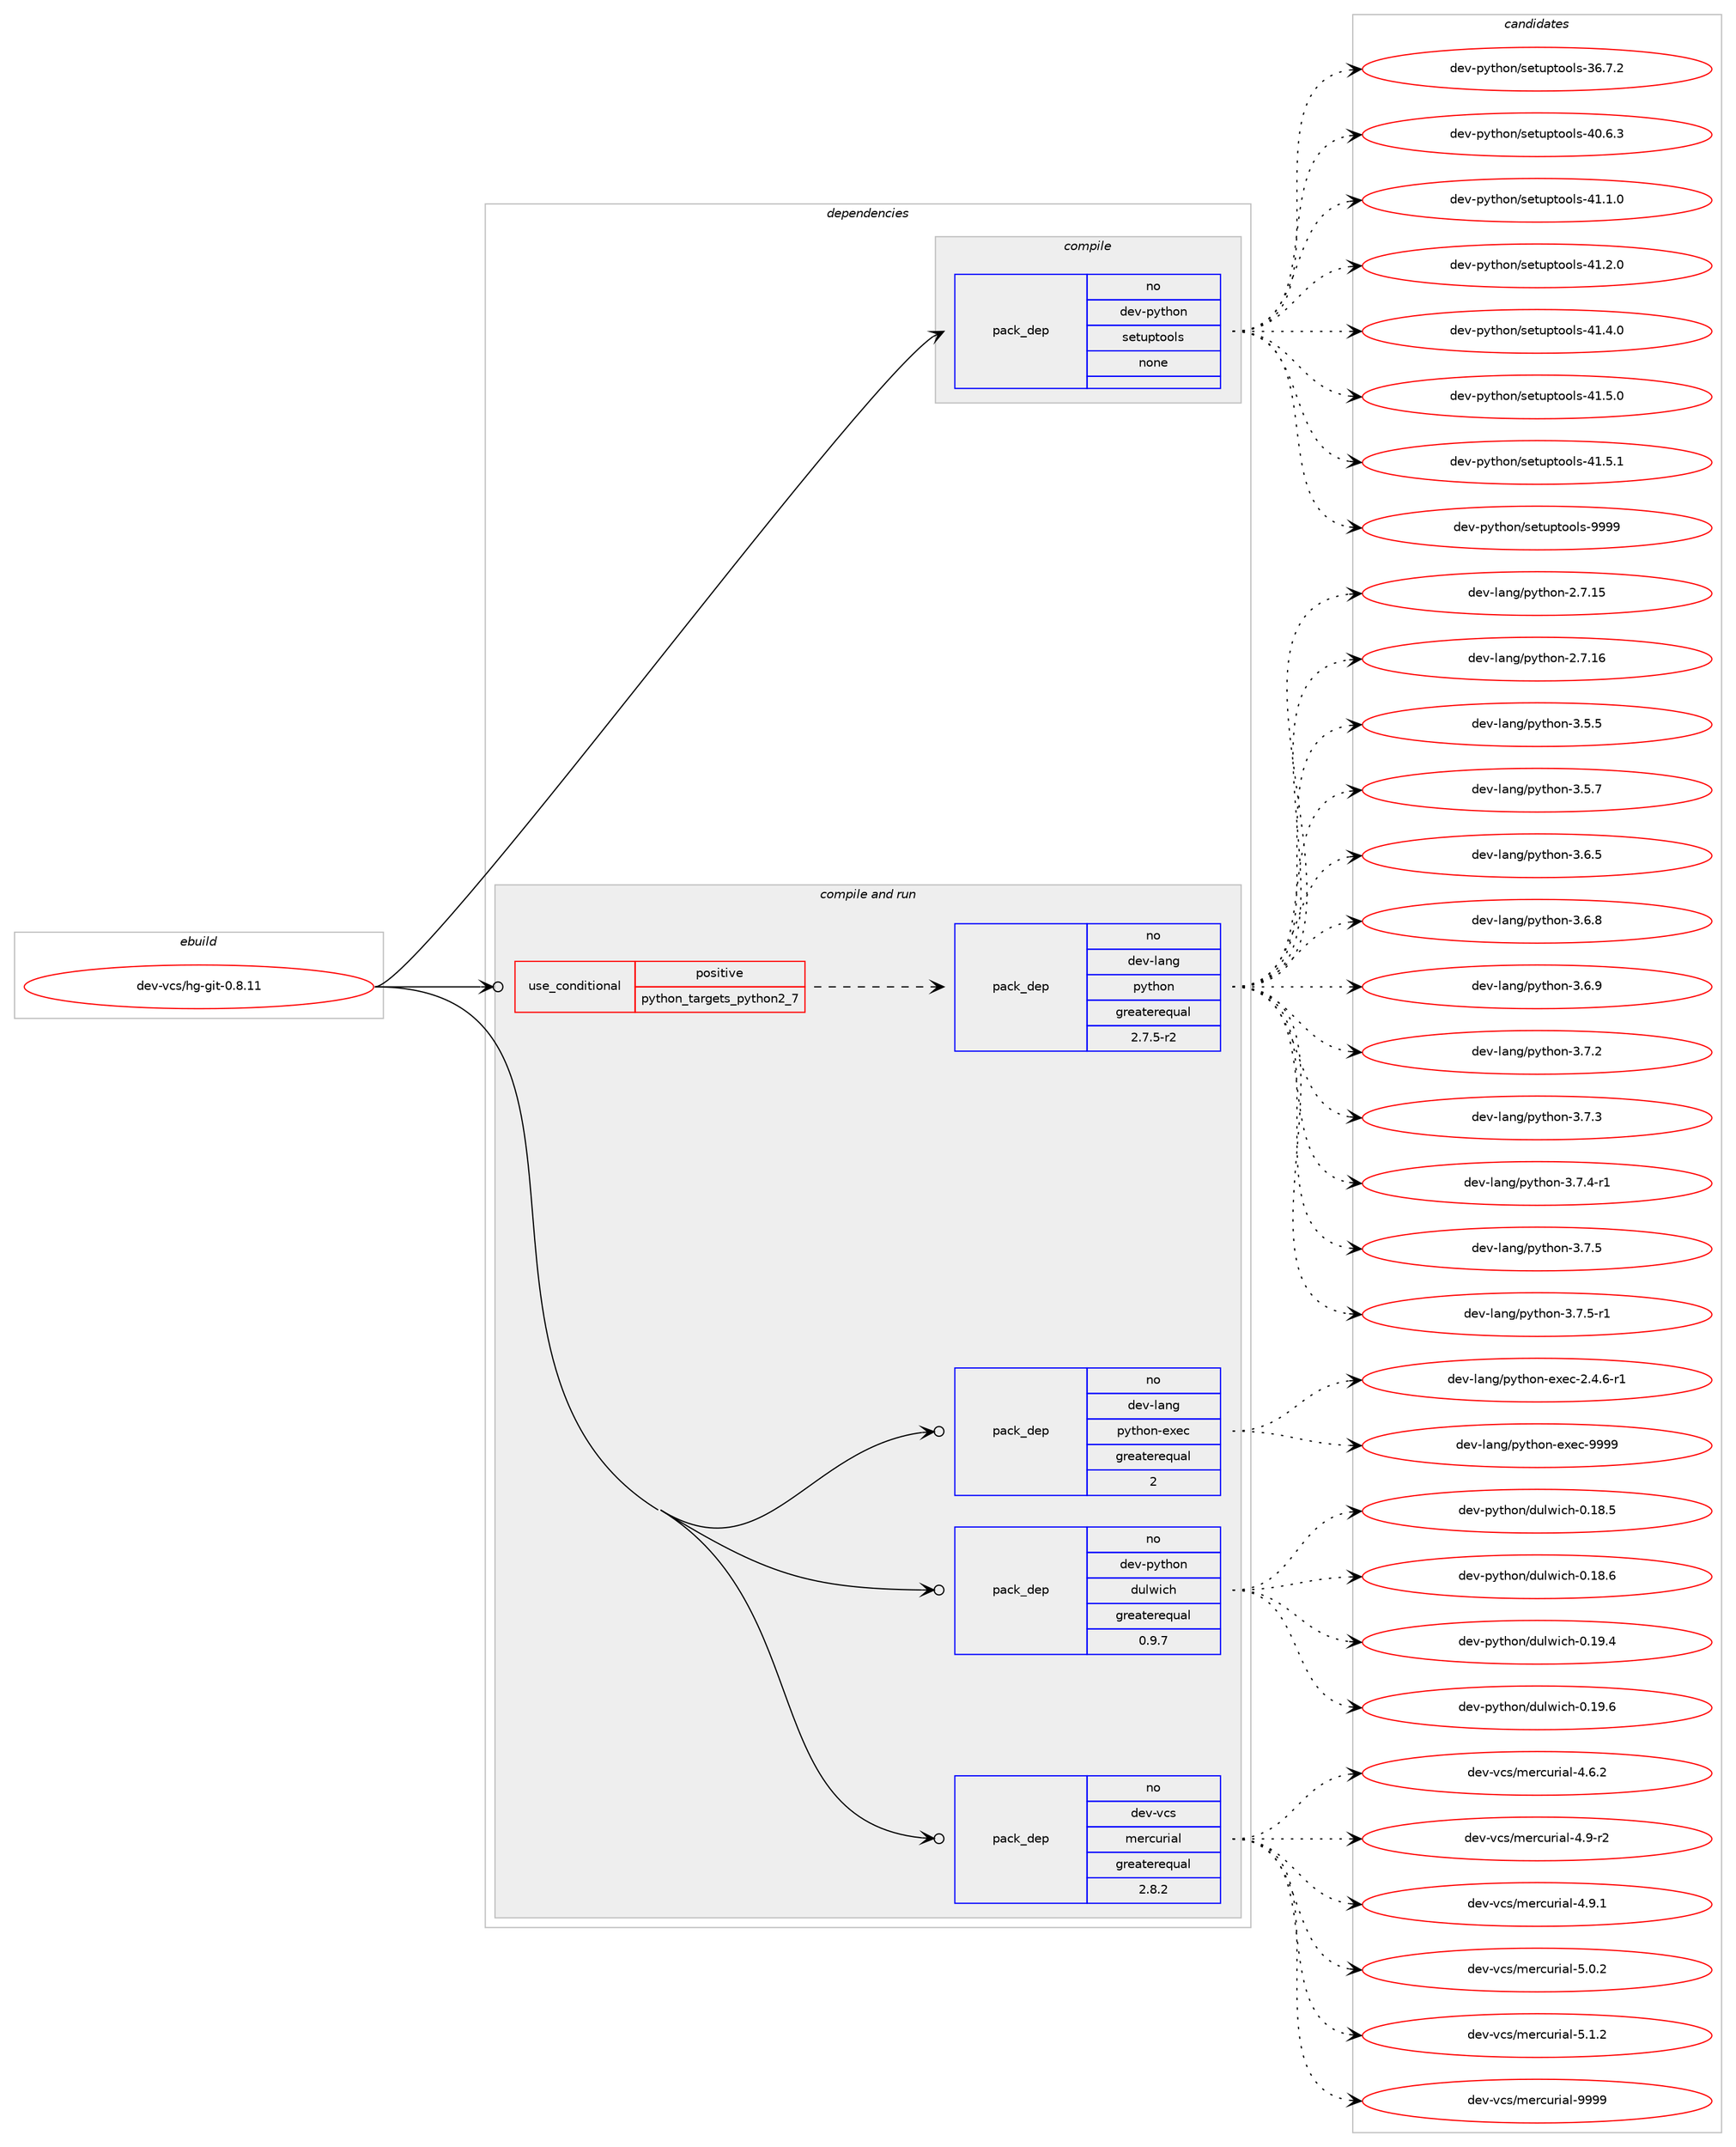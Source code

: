 digraph prolog {

# *************
# Graph options
# *************

newrank=true;
concentrate=true;
compound=true;
graph [rankdir=LR,fontname=Helvetica,fontsize=10,ranksep=1.5];#, ranksep=2.5, nodesep=0.2];
edge  [arrowhead=vee];
node  [fontname=Helvetica,fontsize=10];

# **********
# The ebuild
# **********

subgraph cluster_leftcol {
color=gray;
rank=same;
label=<<i>ebuild</i>>;
id [label="dev-vcs/hg-git-0.8.11", color=red, width=4, href="../dev-vcs/hg-git-0.8.11.svg"];
}

# ****************
# The dependencies
# ****************

subgraph cluster_midcol {
color=gray;
label=<<i>dependencies</i>>;
subgraph cluster_compile {
fillcolor="#eeeeee";
style=filled;
label=<<i>compile</i>>;
subgraph pack538700 {
dependency734845 [label=<<TABLE BORDER="0" CELLBORDER="1" CELLSPACING="0" CELLPADDING="4" WIDTH="220"><TR><TD ROWSPAN="6" CELLPADDING="30">pack_dep</TD></TR><TR><TD WIDTH="110">no</TD></TR><TR><TD>dev-python</TD></TR><TR><TD>setuptools</TD></TR><TR><TD>none</TD></TR><TR><TD></TD></TR></TABLE>>, shape=none, color=blue];
}
id:e -> dependency734845:w [weight=20,style="solid",arrowhead="vee"];
}
subgraph cluster_compileandrun {
fillcolor="#eeeeee";
style=filled;
label=<<i>compile and run</i>>;
subgraph cond183915 {
dependency734846 [label=<<TABLE BORDER="0" CELLBORDER="1" CELLSPACING="0" CELLPADDING="4"><TR><TD ROWSPAN="3" CELLPADDING="10">use_conditional</TD></TR><TR><TD>positive</TD></TR><TR><TD>python_targets_python2_7</TD></TR></TABLE>>, shape=none, color=red];
subgraph pack538701 {
dependency734847 [label=<<TABLE BORDER="0" CELLBORDER="1" CELLSPACING="0" CELLPADDING="4" WIDTH="220"><TR><TD ROWSPAN="6" CELLPADDING="30">pack_dep</TD></TR><TR><TD WIDTH="110">no</TD></TR><TR><TD>dev-lang</TD></TR><TR><TD>python</TD></TR><TR><TD>greaterequal</TD></TR><TR><TD>2.7.5-r2</TD></TR></TABLE>>, shape=none, color=blue];
}
dependency734846:e -> dependency734847:w [weight=20,style="dashed",arrowhead="vee"];
}
id:e -> dependency734846:w [weight=20,style="solid",arrowhead="odotvee"];
subgraph pack538702 {
dependency734848 [label=<<TABLE BORDER="0" CELLBORDER="1" CELLSPACING="0" CELLPADDING="4" WIDTH="220"><TR><TD ROWSPAN="6" CELLPADDING="30">pack_dep</TD></TR><TR><TD WIDTH="110">no</TD></TR><TR><TD>dev-lang</TD></TR><TR><TD>python-exec</TD></TR><TR><TD>greaterequal</TD></TR><TR><TD>2</TD></TR></TABLE>>, shape=none, color=blue];
}
id:e -> dependency734848:w [weight=20,style="solid",arrowhead="odotvee"];
subgraph pack538703 {
dependency734849 [label=<<TABLE BORDER="0" CELLBORDER="1" CELLSPACING="0" CELLPADDING="4" WIDTH="220"><TR><TD ROWSPAN="6" CELLPADDING="30">pack_dep</TD></TR><TR><TD WIDTH="110">no</TD></TR><TR><TD>dev-python</TD></TR><TR><TD>dulwich</TD></TR><TR><TD>greaterequal</TD></TR><TR><TD>0.9.7</TD></TR></TABLE>>, shape=none, color=blue];
}
id:e -> dependency734849:w [weight=20,style="solid",arrowhead="odotvee"];
subgraph pack538704 {
dependency734850 [label=<<TABLE BORDER="0" CELLBORDER="1" CELLSPACING="0" CELLPADDING="4" WIDTH="220"><TR><TD ROWSPAN="6" CELLPADDING="30">pack_dep</TD></TR><TR><TD WIDTH="110">no</TD></TR><TR><TD>dev-vcs</TD></TR><TR><TD>mercurial</TD></TR><TR><TD>greaterequal</TD></TR><TR><TD>2.8.2</TD></TR></TABLE>>, shape=none, color=blue];
}
id:e -> dependency734850:w [weight=20,style="solid",arrowhead="odotvee"];
}
subgraph cluster_run {
fillcolor="#eeeeee";
style=filled;
label=<<i>run</i>>;
}
}

# **************
# The candidates
# **************

subgraph cluster_choices {
rank=same;
color=gray;
label=<<i>candidates</i>>;

subgraph choice538700 {
color=black;
nodesep=1;
choice100101118451121211161041111104711510111611711211611111110811545515446554650 [label="dev-python/setuptools-36.7.2", color=red, width=4,href="../dev-python/setuptools-36.7.2.svg"];
choice100101118451121211161041111104711510111611711211611111110811545524846544651 [label="dev-python/setuptools-40.6.3", color=red, width=4,href="../dev-python/setuptools-40.6.3.svg"];
choice100101118451121211161041111104711510111611711211611111110811545524946494648 [label="dev-python/setuptools-41.1.0", color=red, width=4,href="../dev-python/setuptools-41.1.0.svg"];
choice100101118451121211161041111104711510111611711211611111110811545524946504648 [label="dev-python/setuptools-41.2.0", color=red, width=4,href="../dev-python/setuptools-41.2.0.svg"];
choice100101118451121211161041111104711510111611711211611111110811545524946524648 [label="dev-python/setuptools-41.4.0", color=red, width=4,href="../dev-python/setuptools-41.4.0.svg"];
choice100101118451121211161041111104711510111611711211611111110811545524946534648 [label="dev-python/setuptools-41.5.0", color=red, width=4,href="../dev-python/setuptools-41.5.0.svg"];
choice100101118451121211161041111104711510111611711211611111110811545524946534649 [label="dev-python/setuptools-41.5.1", color=red, width=4,href="../dev-python/setuptools-41.5.1.svg"];
choice10010111845112121116104111110471151011161171121161111111081154557575757 [label="dev-python/setuptools-9999", color=red, width=4,href="../dev-python/setuptools-9999.svg"];
dependency734845:e -> choice100101118451121211161041111104711510111611711211611111110811545515446554650:w [style=dotted,weight="100"];
dependency734845:e -> choice100101118451121211161041111104711510111611711211611111110811545524846544651:w [style=dotted,weight="100"];
dependency734845:e -> choice100101118451121211161041111104711510111611711211611111110811545524946494648:w [style=dotted,weight="100"];
dependency734845:e -> choice100101118451121211161041111104711510111611711211611111110811545524946504648:w [style=dotted,weight="100"];
dependency734845:e -> choice100101118451121211161041111104711510111611711211611111110811545524946524648:w [style=dotted,weight="100"];
dependency734845:e -> choice100101118451121211161041111104711510111611711211611111110811545524946534648:w [style=dotted,weight="100"];
dependency734845:e -> choice100101118451121211161041111104711510111611711211611111110811545524946534649:w [style=dotted,weight="100"];
dependency734845:e -> choice10010111845112121116104111110471151011161171121161111111081154557575757:w [style=dotted,weight="100"];
}
subgraph choice538701 {
color=black;
nodesep=1;
choice10010111845108971101034711212111610411111045504655464953 [label="dev-lang/python-2.7.15", color=red, width=4,href="../dev-lang/python-2.7.15.svg"];
choice10010111845108971101034711212111610411111045504655464954 [label="dev-lang/python-2.7.16", color=red, width=4,href="../dev-lang/python-2.7.16.svg"];
choice100101118451089711010347112121116104111110455146534653 [label="dev-lang/python-3.5.5", color=red, width=4,href="../dev-lang/python-3.5.5.svg"];
choice100101118451089711010347112121116104111110455146534655 [label="dev-lang/python-3.5.7", color=red, width=4,href="../dev-lang/python-3.5.7.svg"];
choice100101118451089711010347112121116104111110455146544653 [label="dev-lang/python-3.6.5", color=red, width=4,href="../dev-lang/python-3.6.5.svg"];
choice100101118451089711010347112121116104111110455146544656 [label="dev-lang/python-3.6.8", color=red, width=4,href="../dev-lang/python-3.6.8.svg"];
choice100101118451089711010347112121116104111110455146544657 [label="dev-lang/python-3.6.9", color=red, width=4,href="../dev-lang/python-3.6.9.svg"];
choice100101118451089711010347112121116104111110455146554650 [label="dev-lang/python-3.7.2", color=red, width=4,href="../dev-lang/python-3.7.2.svg"];
choice100101118451089711010347112121116104111110455146554651 [label="dev-lang/python-3.7.3", color=red, width=4,href="../dev-lang/python-3.7.3.svg"];
choice1001011184510897110103471121211161041111104551465546524511449 [label="dev-lang/python-3.7.4-r1", color=red, width=4,href="../dev-lang/python-3.7.4-r1.svg"];
choice100101118451089711010347112121116104111110455146554653 [label="dev-lang/python-3.7.5", color=red, width=4,href="../dev-lang/python-3.7.5.svg"];
choice1001011184510897110103471121211161041111104551465546534511449 [label="dev-lang/python-3.7.5-r1", color=red, width=4,href="../dev-lang/python-3.7.5-r1.svg"];
dependency734847:e -> choice10010111845108971101034711212111610411111045504655464953:w [style=dotted,weight="100"];
dependency734847:e -> choice10010111845108971101034711212111610411111045504655464954:w [style=dotted,weight="100"];
dependency734847:e -> choice100101118451089711010347112121116104111110455146534653:w [style=dotted,weight="100"];
dependency734847:e -> choice100101118451089711010347112121116104111110455146534655:w [style=dotted,weight="100"];
dependency734847:e -> choice100101118451089711010347112121116104111110455146544653:w [style=dotted,weight="100"];
dependency734847:e -> choice100101118451089711010347112121116104111110455146544656:w [style=dotted,weight="100"];
dependency734847:e -> choice100101118451089711010347112121116104111110455146544657:w [style=dotted,weight="100"];
dependency734847:e -> choice100101118451089711010347112121116104111110455146554650:w [style=dotted,weight="100"];
dependency734847:e -> choice100101118451089711010347112121116104111110455146554651:w [style=dotted,weight="100"];
dependency734847:e -> choice1001011184510897110103471121211161041111104551465546524511449:w [style=dotted,weight="100"];
dependency734847:e -> choice100101118451089711010347112121116104111110455146554653:w [style=dotted,weight="100"];
dependency734847:e -> choice1001011184510897110103471121211161041111104551465546534511449:w [style=dotted,weight="100"];
}
subgraph choice538702 {
color=black;
nodesep=1;
choice10010111845108971101034711212111610411111045101120101994550465246544511449 [label="dev-lang/python-exec-2.4.6-r1", color=red, width=4,href="../dev-lang/python-exec-2.4.6-r1.svg"];
choice10010111845108971101034711212111610411111045101120101994557575757 [label="dev-lang/python-exec-9999", color=red, width=4,href="../dev-lang/python-exec-9999.svg"];
dependency734848:e -> choice10010111845108971101034711212111610411111045101120101994550465246544511449:w [style=dotted,weight="100"];
dependency734848:e -> choice10010111845108971101034711212111610411111045101120101994557575757:w [style=dotted,weight="100"];
}
subgraph choice538703 {
color=black;
nodesep=1;
choice10010111845112121116104111110471001171081191059910445484649564653 [label="dev-python/dulwich-0.18.5", color=red, width=4,href="../dev-python/dulwich-0.18.5.svg"];
choice10010111845112121116104111110471001171081191059910445484649564654 [label="dev-python/dulwich-0.18.6", color=red, width=4,href="../dev-python/dulwich-0.18.6.svg"];
choice10010111845112121116104111110471001171081191059910445484649574652 [label="dev-python/dulwich-0.19.4", color=red, width=4,href="../dev-python/dulwich-0.19.4.svg"];
choice10010111845112121116104111110471001171081191059910445484649574654 [label="dev-python/dulwich-0.19.6", color=red, width=4,href="../dev-python/dulwich-0.19.6.svg"];
dependency734849:e -> choice10010111845112121116104111110471001171081191059910445484649564653:w [style=dotted,weight="100"];
dependency734849:e -> choice10010111845112121116104111110471001171081191059910445484649564654:w [style=dotted,weight="100"];
dependency734849:e -> choice10010111845112121116104111110471001171081191059910445484649574652:w [style=dotted,weight="100"];
dependency734849:e -> choice10010111845112121116104111110471001171081191059910445484649574654:w [style=dotted,weight="100"];
}
subgraph choice538704 {
color=black;
nodesep=1;
choice1001011184511899115471091011149911711410597108455246544650 [label="dev-vcs/mercurial-4.6.2", color=red, width=4,href="../dev-vcs/mercurial-4.6.2.svg"];
choice1001011184511899115471091011149911711410597108455246574511450 [label="dev-vcs/mercurial-4.9-r2", color=red, width=4,href="../dev-vcs/mercurial-4.9-r2.svg"];
choice1001011184511899115471091011149911711410597108455246574649 [label="dev-vcs/mercurial-4.9.1", color=red, width=4,href="../dev-vcs/mercurial-4.9.1.svg"];
choice1001011184511899115471091011149911711410597108455346484650 [label="dev-vcs/mercurial-5.0.2", color=red, width=4,href="../dev-vcs/mercurial-5.0.2.svg"];
choice1001011184511899115471091011149911711410597108455346494650 [label="dev-vcs/mercurial-5.1.2", color=red, width=4,href="../dev-vcs/mercurial-5.1.2.svg"];
choice10010111845118991154710910111499117114105971084557575757 [label="dev-vcs/mercurial-9999", color=red, width=4,href="../dev-vcs/mercurial-9999.svg"];
dependency734850:e -> choice1001011184511899115471091011149911711410597108455246544650:w [style=dotted,weight="100"];
dependency734850:e -> choice1001011184511899115471091011149911711410597108455246574511450:w [style=dotted,weight="100"];
dependency734850:e -> choice1001011184511899115471091011149911711410597108455246574649:w [style=dotted,weight="100"];
dependency734850:e -> choice1001011184511899115471091011149911711410597108455346484650:w [style=dotted,weight="100"];
dependency734850:e -> choice1001011184511899115471091011149911711410597108455346494650:w [style=dotted,weight="100"];
dependency734850:e -> choice10010111845118991154710910111499117114105971084557575757:w [style=dotted,weight="100"];
}
}

}
